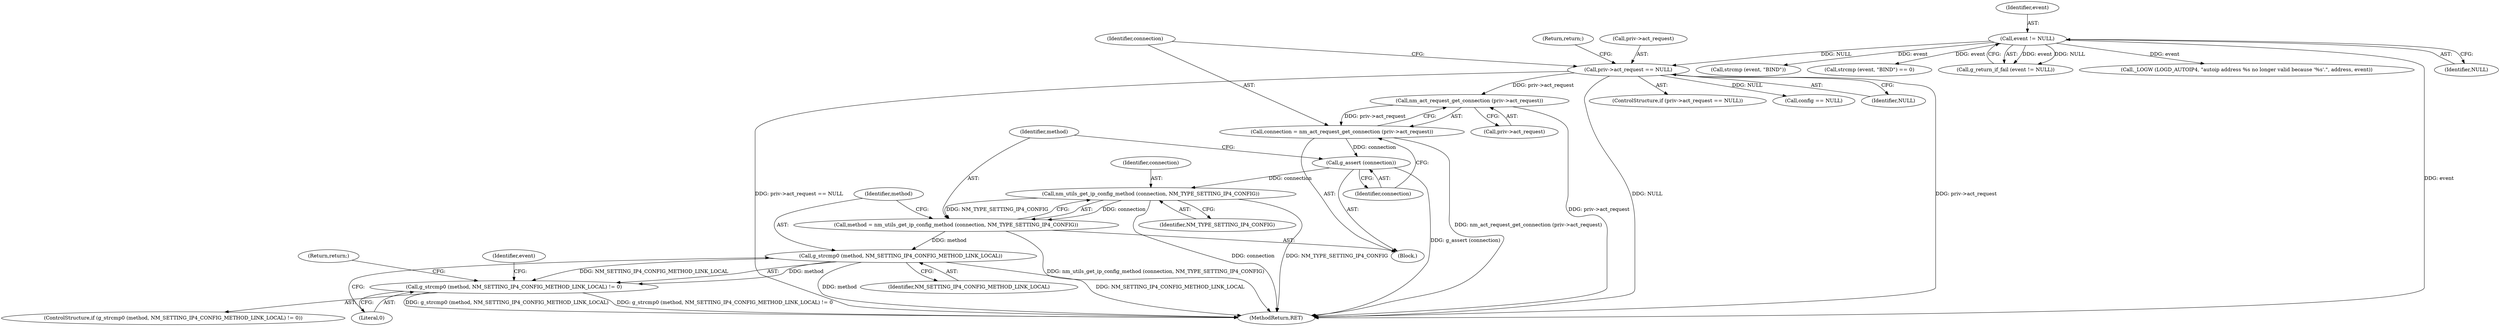 digraph "0_NetworkManager_d5fc88e573fa58b93034b04d35a2454f5d28cad9@API" {
"1004070" [label="(Call,nm_act_request_get_connection (priv->act_request))"];
"1004062" [label="(Call,priv->act_request == NULL)"];
"1004058" [label="(Call,event != NULL)"];
"1004068" [label="(Call,connection = nm_act_request_get_connection (priv->act_request))"];
"1004074" [label="(Call,g_assert (connection))"];
"1004078" [label="(Call,nm_utils_get_ip_config_method (connection, NM_TYPE_SETTING_IP4_CONFIG))"];
"1004076" [label="(Call,method = nm_utils_get_ip_config_method (connection, NM_TYPE_SETTING_IP4_CONFIG))"];
"1004083" [label="(Call,g_strcmp0 (method, NM_SETTING_IP4_CONFIG_METHOD_LINK_LOCAL))"];
"1004082" [label="(Call,g_strcmp0 (method, NM_SETTING_IP4_CONFIG_METHOD_LINK_LOCAL) != 0)"];
"1004074" [label="(Call,g_assert (connection))"];
"1004069" [label="(Identifier,connection)"];
"1004071" [label="(Call,priv->act_request)"];
"1004083" [label="(Call,g_strcmp0 (method, NM_SETTING_IP4_CONFIG_METHOD_LINK_LOCAL))"];
"1004091" [label="(Identifier,event)"];
"1004070" [label="(Call,nm_act_request_get_connection (priv->act_request))"];
"1004062" [label="(Call,priv->act_request == NULL)"];
"1004080" [label="(Identifier,NM_TYPE_SETTING_IP4_CONFIG)"];
"1004079" [label="(Identifier,connection)"];
"1004086" [label="(Literal,0)"];
"1004060" [label="(Identifier,NULL)"];
"1004061" [label="(ControlStructure,if (priv->act_request == NULL))"];
"1004137" [label="(Call,config == NULL)"];
"1004067" [label="(Return,return;)"];
"1004090" [label="(Call,strcmp (event, \"BIND\"))"];
"1004075" [label="(Identifier,connection)"];
"1004084" [label="(Identifier,method)"];
"1004089" [label="(Call,strcmp (event, \"BIND\") == 0)"];
"1004082" [label="(Call,g_strcmp0 (method, NM_SETTING_IP4_CONFIG_METHOD_LINK_LOCAL) != 0)"];
"1004068" [label="(Call,connection = nm_act_request_get_connection (priv->act_request))"];
"1004078" [label="(Call,nm_utils_get_ip_config_method (connection, NM_TYPE_SETTING_IP4_CONFIG))"];
"1004076" [label="(Call,method = nm_utils_get_ip_config_method (connection, NM_TYPE_SETTING_IP4_CONFIG))"];
"1004058" [label="(Call,event != NULL)"];
"1004057" [label="(Call,g_return_if_fail (event != NULL))"];
"1004087" [label="(Return,return;)"];
"1004063" [label="(Call,priv->act_request)"];
"1004077" [label="(Identifier,method)"];
"1004085" [label="(Identifier,NM_SETTING_IP4_CONFIG_METHOD_LINK_LOCAL)"];
"1004066" [label="(Identifier,NULL)"];
"1004042" [label="(Block,)"];
"1004081" [label="(ControlStructure,if (g_strcmp0 (method, NM_SETTING_IP4_CONFIG_METHOD_LINK_LOCAL) != 0))"];
"1007368" [label="(MethodReturn,RET)"];
"1004191" [label="(Call,_LOGW (LOGD_AUTOIP4, \"autoip address %s no longer valid because '%s'.\", address, event))"];
"1004059" [label="(Identifier,event)"];
"1004070" -> "1004068"  [label="AST: "];
"1004070" -> "1004071"  [label="CFG: "];
"1004071" -> "1004070"  [label="AST: "];
"1004068" -> "1004070"  [label="CFG: "];
"1004070" -> "1007368"  [label="DDG: priv->act_request"];
"1004070" -> "1004068"  [label="DDG: priv->act_request"];
"1004062" -> "1004070"  [label="DDG: priv->act_request"];
"1004062" -> "1004061"  [label="AST: "];
"1004062" -> "1004066"  [label="CFG: "];
"1004063" -> "1004062"  [label="AST: "];
"1004066" -> "1004062"  [label="AST: "];
"1004067" -> "1004062"  [label="CFG: "];
"1004069" -> "1004062"  [label="CFG: "];
"1004062" -> "1007368"  [label="DDG: NULL"];
"1004062" -> "1007368"  [label="DDG: priv->act_request"];
"1004062" -> "1007368"  [label="DDG: priv->act_request == NULL"];
"1004058" -> "1004062"  [label="DDG: NULL"];
"1004062" -> "1004137"  [label="DDG: NULL"];
"1004058" -> "1004057"  [label="AST: "];
"1004058" -> "1004060"  [label="CFG: "];
"1004059" -> "1004058"  [label="AST: "];
"1004060" -> "1004058"  [label="AST: "];
"1004057" -> "1004058"  [label="CFG: "];
"1004058" -> "1007368"  [label="DDG: event"];
"1004058" -> "1004057"  [label="DDG: event"];
"1004058" -> "1004057"  [label="DDG: NULL"];
"1004058" -> "1004089"  [label="DDG: event"];
"1004058" -> "1004090"  [label="DDG: event"];
"1004058" -> "1004191"  [label="DDG: event"];
"1004068" -> "1004042"  [label="AST: "];
"1004069" -> "1004068"  [label="AST: "];
"1004075" -> "1004068"  [label="CFG: "];
"1004068" -> "1007368"  [label="DDG: nm_act_request_get_connection (priv->act_request)"];
"1004068" -> "1004074"  [label="DDG: connection"];
"1004074" -> "1004042"  [label="AST: "];
"1004074" -> "1004075"  [label="CFG: "];
"1004075" -> "1004074"  [label="AST: "];
"1004077" -> "1004074"  [label="CFG: "];
"1004074" -> "1007368"  [label="DDG: g_assert (connection)"];
"1004074" -> "1004078"  [label="DDG: connection"];
"1004078" -> "1004076"  [label="AST: "];
"1004078" -> "1004080"  [label="CFG: "];
"1004079" -> "1004078"  [label="AST: "];
"1004080" -> "1004078"  [label="AST: "];
"1004076" -> "1004078"  [label="CFG: "];
"1004078" -> "1007368"  [label="DDG: connection"];
"1004078" -> "1007368"  [label="DDG: NM_TYPE_SETTING_IP4_CONFIG"];
"1004078" -> "1004076"  [label="DDG: connection"];
"1004078" -> "1004076"  [label="DDG: NM_TYPE_SETTING_IP4_CONFIG"];
"1004076" -> "1004042"  [label="AST: "];
"1004077" -> "1004076"  [label="AST: "];
"1004084" -> "1004076"  [label="CFG: "];
"1004076" -> "1007368"  [label="DDG: nm_utils_get_ip_config_method (connection, NM_TYPE_SETTING_IP4_CONFIG)"];
"1004076" -> "1004083"  [label="DDG: method"];
"1004083" -> "1004082"  [label="AST: "];
"1004083" -> "1004085"  [label="CFG: "];
"1004084" -> "1004083"  [label="AST: "];
"1004085" -> "1004083"  [label="AST: "];
"1004086" -> "1004083"  [label="CFG: "];
"1004083" -> "1007368"  [label="DDG: NM_SETTING_IP4_CONFIG_METHOD_LINK_LOCAL"];
"1004083" -> "1007368"  [label="DDG: method"];
"1004083" -> "1004082"  [label="DDG: method"];
"1004083" -> "1004082"  [label="DDG: NM_SETTING_IP4_CONFIG_METHOD_LINK_LOCAL"];
"1004082" -> "1004081"  [label="AST: "];
"1004082" -> "1004086"  [label="CFG: "];
"1004086" -> "1004082"  [label="AST: "];
"1004087" -> "1004082"  [label="CFG: "];
"1004091" -> "1004082"  [label="CFG: "];
"1004082" -> "1007368"  [label="DDG: g_strcmp0 (method, NM_SETTING_IP4_CONFIG_METHOD_LINK_LOCAL)"];
"1004082" -> "1007368"  [label="DDG: g_strcmp0 (method, NM_SETTING_IP4_CONFIG_METHOD_LINK_LOCAL) != 0"];
}
